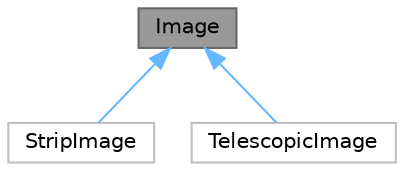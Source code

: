 digraph "Image"
{
 // INTERACTIVE_SVG=YES
 // LATEX_PDF_SIZE
  bgcolor="transparent";
  edge [fontname=Helvetica,fontsize=10,labelfontname=Helvetica,labelfontsize=10];
  node [fontname=Helvetica,fontsize=10,shape=box,height=0.2,width=0.4];
  Node1 [id="Node000001",label="Image",height=0.2,width=0.4,color="gray40", fillcolor="grey60", style="filled", fontcolor="black",tooltip=" "];
  Node1 -> Node2 [id="edge1_Node000001_Node000002",dir="back",color="steelblue1",style="solid",tooltip=" "];
  Node2 [id="Node000002",label="StripImage",height=0.2,width=0.4,color="grey75", fillcolor="white", style="filled",URL="$d4/d7d/struct_map_1_1_strip_image.html",tooltip=" "];
  Node1 -> Node3 [id="edge2_Node000001_Node000003",dir="back",color="steelblue1",style="solid",tooltip=" "];
  Node3 [id="Node000003",label="TelescopicImage",height=0.2,width=0.4,color="grey75", fillcolor="white", style="filled",URL="$d3/d4a/struct_map_1_1_telescopic_image.html",tooltip=" "];
}

